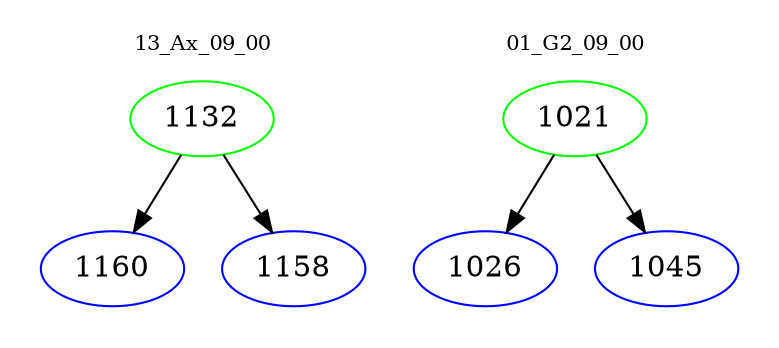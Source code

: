 digraph{
subgraph cluster_0 {
color = white
label = "13_Ax_09_00";
fontsize=10;
T0_1132 [label="1132", color="green"]
T0_1132 -> T0_1160 [color="black"]
T0_1160 [label="1160", color="blue"]
T0_1132 -> T0_1158 [color="black"]
T0_1158 [label="1158", color="blue"]
}
subgraph cluster_1 {
color = white
label = "01_G2_09_00";
fontsize=10;
T1_1021 [label="1021", color="green"]
T1_1021 -> T1_1026 [color="black"]
T1_1026 [label="1026", color="blue"]
T1_1021 -> T1_1045 [color="black"]
T1_1045 [label="1045", color="blue"]
}
}
